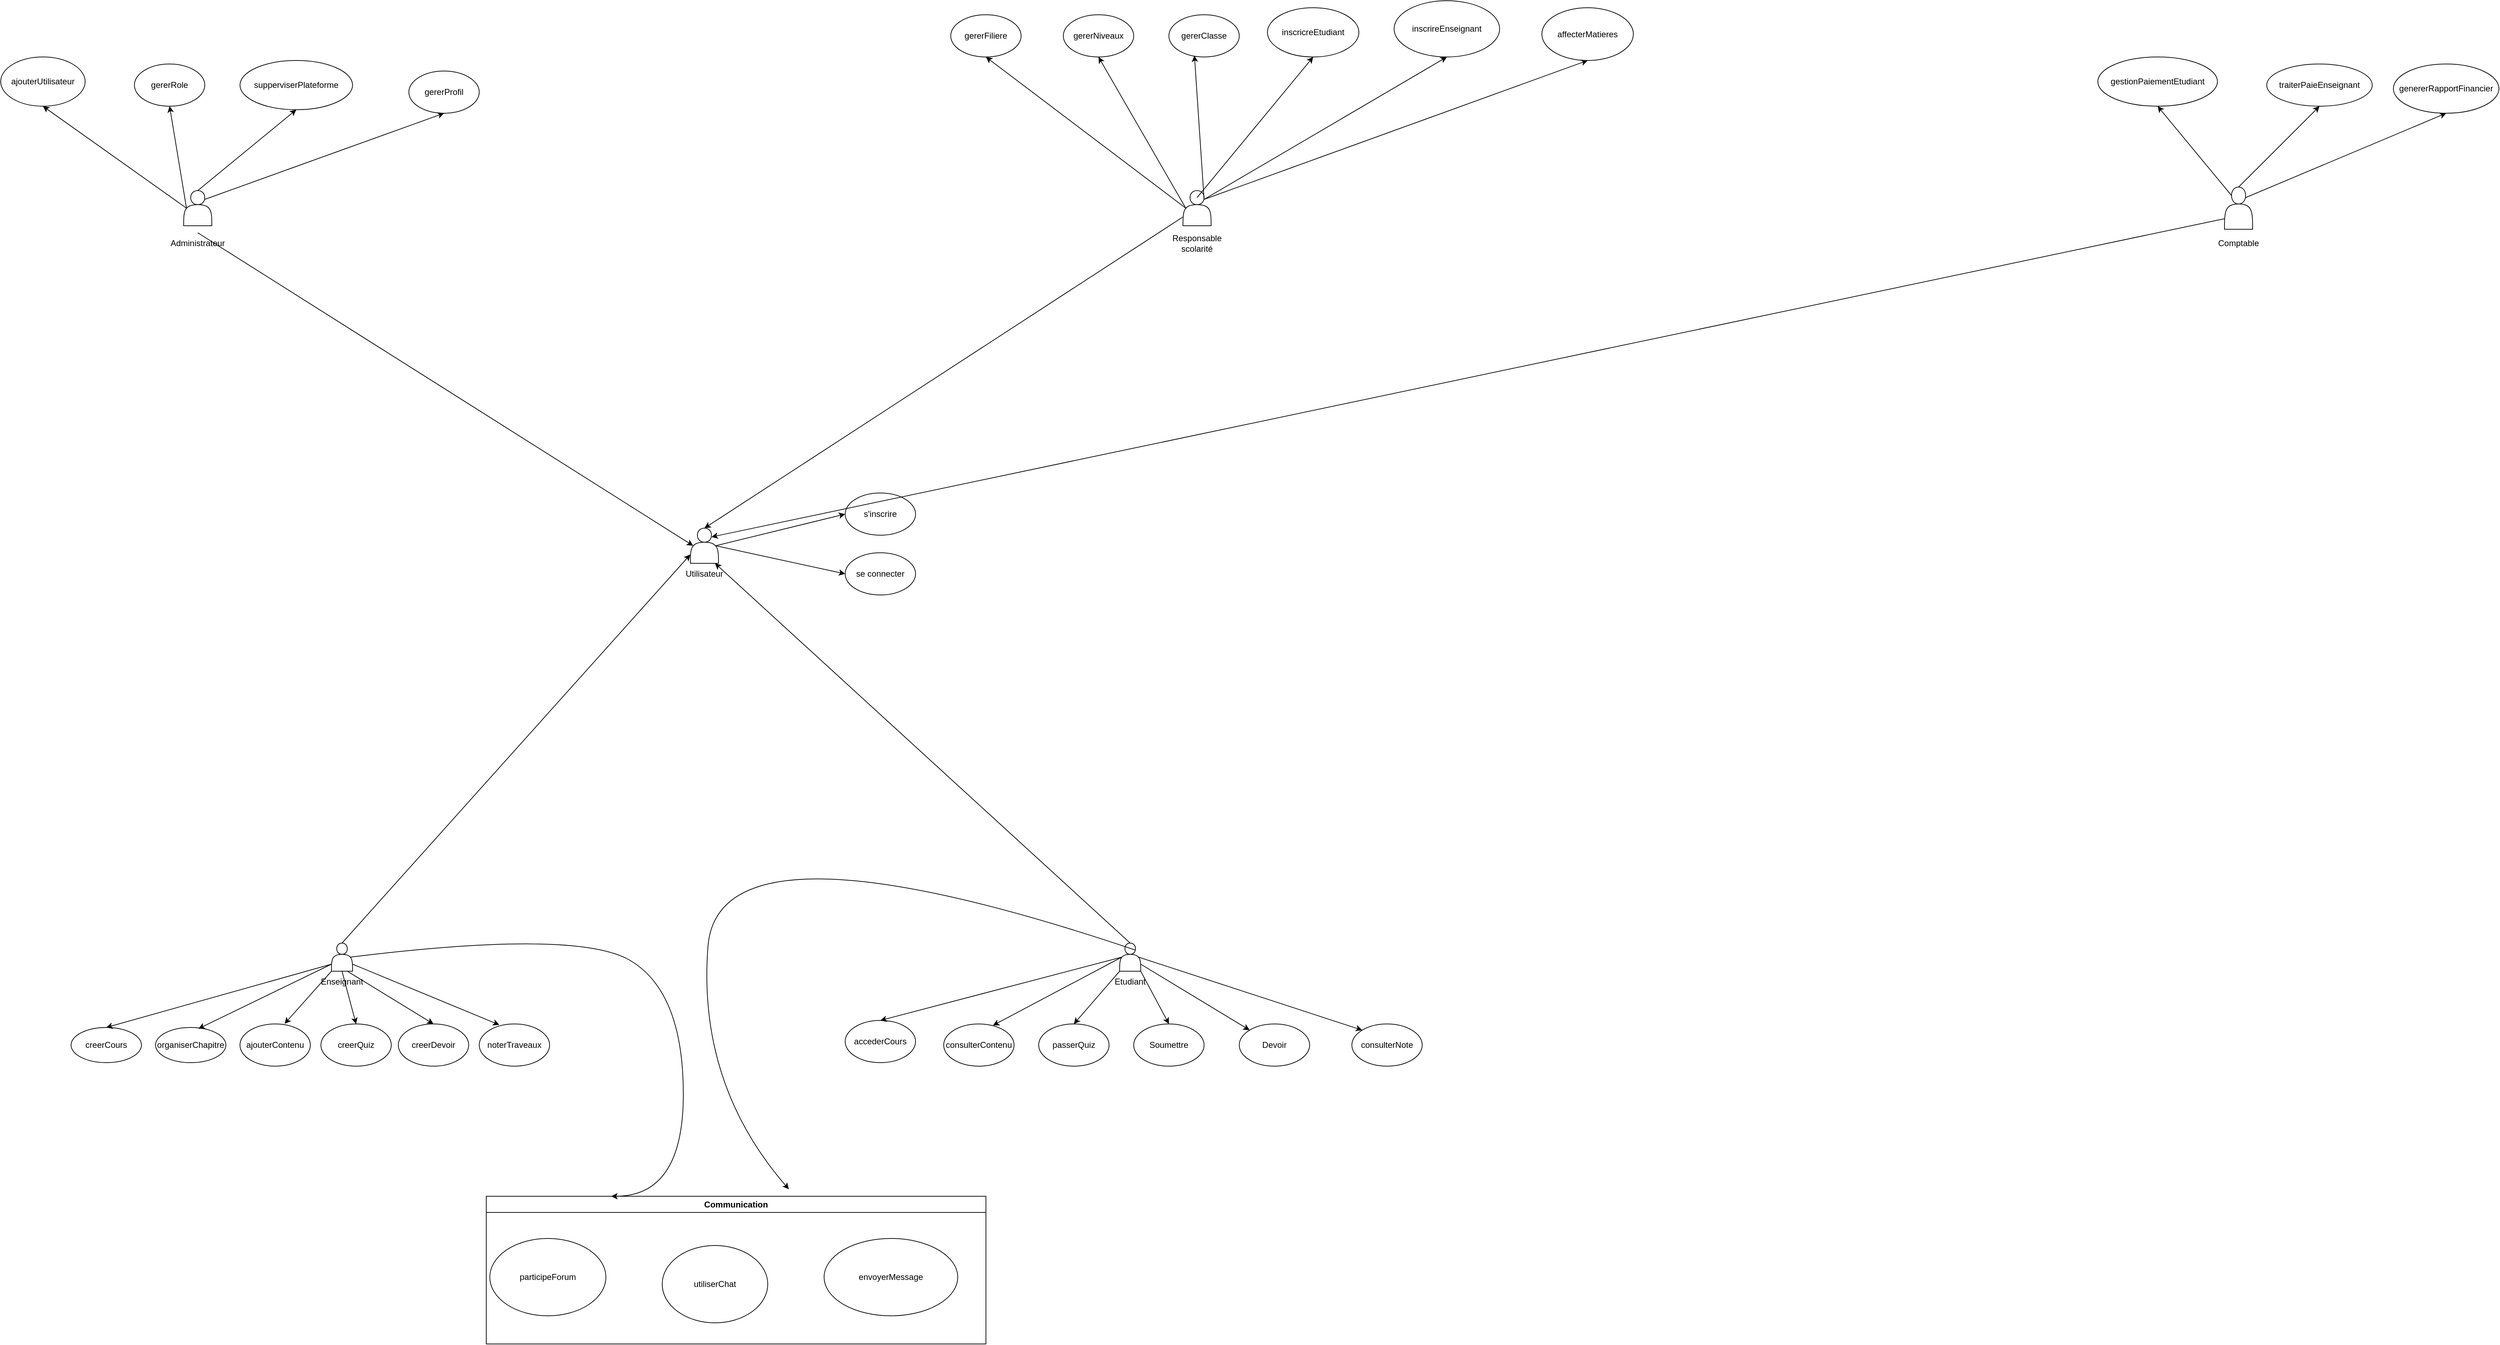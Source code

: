 <mxfile version="25.0.2">
  <diagram id="C5RBs43oDa-KdzZeNtuy" name="Page-1">
    <mxGraphModel dx="3900" dy="4320" grid="1" gridSize="10" guides="1" tooltips="1" connect="1" arrows="1" fold="1" page="0" pageScale="1" pageWidth="827" pageHeight="1169" math="0" shadow="0">
      <root>
        <mxCell id="WIyWlLk6GJQsqaUBKTNV-0" />
        <mxCell id="WIyWlLk6GJQsqaUBKTNV-1" parent="WIyWlLk6GJQsqaUBKTNV-0" />
        <mxCell id="EwRSl6hbGbTiZ6CcIf1_-13" value="" style="shape=actor;whiteSpace=wrap;html=1;" vertex="1" parent="WIyWlLk6GJQsqaUBKTNV-1">
          <mxGeometry x="620" y="-90" width="30" height="40" as="geometry" />
        </mxCell>
        <mxCell id="EwRSl6hbGbTiZ6CcIf1_-14" value="Enseignant" style="text;html=1;align=center;verticalAlign=middle;whiteSpace=wrap;rounded=0;" vertex="1" parent="WIyWlLk6GJQsqaUBKTNV-1">
          <mxGeometry x="605" y="-50" width="60" height="30" as="geometry" />
        </mxCell>
        <mxCell id="EwRSl6hbGbTiZ6CcIf1_-16" value="creerCours" style="ellipse;whiteSpace=wrap;html=1;" vertex="1" parent="WIyWlLk6GJQsqaUBKTNV-1">
          <mxGeometry x="250" y="30" width="100" height="50" as="geometry" />
        </mxCell>
        <mxCell id="EwRSl6hbGbTiZ6CcIf1_-17" value="ajouterContenu" style="ellipse;whiteSpace=wrap;html=1;" vertex="1" parent="WIyWlLk6GJQsqaUBKTNV-1">
          <mxGeometry x="490" y="25" width="100" height="60" as="geometry" />
        </mxCell>
        <mxCell id="EwRSl6hbGbTiZ6CcIf1_-19" value="creerQuiz" style="ellipse;whiteSpace=wrap;html=1;" vertex="1" parent="WIyWlLk6GJQsqaUBKTNV-1">
          <mxGeometry x="605" y="25" width="100" height="60" as="geometry" />
        </mxCell>
        <mxCell id="EwRSl6hbGbTiZ6CcIf1_-20" value="organiserChapitre" style="ellipse;whiteSpace=wrap;html=1;" vertex="1" parent="WIyWlLk6GJQsqaUBKTNV-1">
          <mxGeometry x="370" y="30" width="100" height="50" as="geometry" />
        </mxCell>
        <mxCell id="EwRSl6hbGbTiZ6CcIf1_-22" value="noterTraveaux" style="ellipse;whiteSpace=wrap;html=1;" vertex="1" parent="WIyWlLk6GJQsqaUBKTNV-1">
          <mxGeometry x="830" y="25" width="100" height="60" as="geometry" />
        </mxCell>
        <mxCell id="EwRSl6hbGbTiZ6CcIf1_-23" value="creerDevoir" style="ellipse;whiteSpace=wrap;html=1;" vertex="1" parent="WIyWlLk6GJQsqaUBKTNV-1">
          <mxGeometry x="715" y="25" width="100" height="60" as="geometry" />
        </mxCell>
        <mxCell id="EwRSl6hbGbTiZ6CcIf1_-24" value="" style="endArrow=classic;html=1;rounded=0;entryX=0.5;entryY=0;entryDx=0;entryDy=0;exitX=0;exitY=0.75;exitDx=0;exitDy=0;" edge="1" parent="WIyWlLk6GJQsqaUBKTNV-1" source="EwRSl6hbGbTiZ6CcIf1_-13" target="EwRSl6hbGbTiZ6CcIf1_-16">
          <mxGeometry width="50" height="50" relative="1" as="geometry">
            <mxPoint x="530" y="10" as="sourcePoint" />
            <mxPoint x="580" y="-40" as="targetPoint" />
          </mxGeometry>
        </mxCell>
        <mxCell id="EwRSl6hbGbTiZ6CcIf1_-25" value="" style="endArrow=classic;html=1;rounded=0;entryX=0.61;entryY=0.035;entryDx=0;entryDy=0;entryPerimeter=0;" edge="1" parent="WIyWlLk6GJQsqaUBKTNV-1" target="EwRSl6hbGbTiZ6CcIf1_-20">
          <mxGeometry width="50" height="50" relative="1" as="geometry">
            <mxPoint x="620" y="-60" as="sourcePoint" />
            <mxPoint x="580" y="-40" as="targetPoint" />
          </mxGeometry>
        </mxCell>
        <mxCell id="EwRSl6hbGbTiZ6CcIf1_-26" value="" style="endArrow=classic;html=1;rounded=0;entryX=0.634;entryY=-0.005;entryDx=0;entryDy=0;entryPerimeter=0;exitX=0.25;exitY=0;exitDx=0;exitDy=0;" edge="1" parent="WIyWlLk6GJQsqaUBKTNV-1" source="EwRSl6hbGbTiZ6CcIf1_-14" target="EwRSl6hbGbTiZ6CcIf1_-17">
          <mxGeometry width="50" height="50" relative="1" as="geometry">
            <mxPoint x="530" y="10" as="sourcePoint" />
            <mxPoint x="580" y="-40" as="targetPoint" />
          </mxGeometry>
        </mxCell>
        <mxCell id="EwRSl6hbGbTiZ6CcIf1_-27" value="" style="endArrow=classic;html=1;rounded=0;entryX=0.5;entryY=0;entryDx=0;entryDy=0;exitX=0.5;exitY=0;exitDx=0;exitDy=0;" edge="1" parent="WIyWlLk6GJQsqaUBKTNV-1" source="EwRSl6hbGbTiZ6CcIf1_-14" target="EwRSl6hbGbTiZ6CcIf1_-19">
          <mxGeometry width="50" height="50" relative="1" as="geometry">
            <mxPoint x="530" y="10" as="sourcePoint" />
            <mxPoint x="580" y="-40" as="targetPoint" />
          </mxGeometry>
        </mxCell>
        <mxCell id="EwRSl6hbGbTiZ6CcIf1_-28" value="" style="endArrow=classic;html=1;rounded=0;entryX=0.5;entryY=0;entryDx=0;entryDy=0;exitX=0.75;exitY=1;exitDx=0;exitDy=0;" edge="1" parent="WIyWlLk6GJQsqaUBKTNV-1" source="EwRSl6hbGbTiZ6CcIf1_-13" target="EwRSl6hbGbTiZ6CcIf1_-23">
          <mxGeometry width="50" height="50" relative="1" as="geometry">
            <mxPoint x="530" y="10" as="sourcePoint" />
            <mxPoint x="580" y="-40" as="targetPoint" />
          </mxGeometry>
        </mxCell>
        <mxCell id="EwRSl6hbGbTiZ6CcIf1_-29" value="" style="endArrow=classic;html=1;rounded=0;entryX=0.285;entryY=0.021;entryDx=0;entryDy=0;entryPerimeter=0;exitX=1;exitY=0.75;exitDx=0;exitDy=0;" edge="1" parent="WIyWlLk6GJQsqaUBKTNV-1" source="EwRSl6hbGbTiZ6CcIf1_-13" target="EwRSl6hbGbTiZ6CcIf1_-22">
          <mxGeometry width="50" height="50" relative="1" as="geometry">
            <mxPoint x="530" y="10" as="sourcePoint" />
            <mxPoint x="580" y="-40" as="targetPoint" />
          </mxGeometry>
        </mxCell>
        <mxCell id="EwRSl6hbGbTiZ6CcIf1_-30" value="" style="shape=actor;whiteSpace=wrap;html=1;" vertex="1" parent="WIyWlLk6GJQsqaUBKTNV-1">
          <mxGeometry x="1740" y="-90" width="30" height="40" as="geometry" />
        </mxCell>
        <mxCell id="EwRSl6hbGbTiZ6CcIf1_-32" value="Etudiant" style="text;html=1;align=center;verticalAlign=middle;whiteSpace=wrap;rounded=0;" vertex="1" parent="WIyWlLk6GJQsqaUBKTNV-1">
          <mxGeometry x="1725" y="-50" width="60" height="30" as="geometry" />
        </mxCell>
        <mxCell id="EwRSl6hbGbTiZ6CcIf1_-33" value="consulterNote" style="ellipse;whiteSpace=wrap;html=1;" vertex="1" parent="WIyWlLk6GJQsqaUBKTNV-1">
          <mxGeometry x="2070" y="25" width="100" height="60" as="geometry" />
        </mxCell>
        <mxCell id="EwRSl6hbGbTiZ6CcIf1_-34" value="Devoir" style="ellipse;whiteSpace=wrap;html=1;" vertex="1" parent="WIyWlLk6GJQsqaUBKTNV-1">
          <mxGeometry x="1910" y="25" width="100" height="60" as="geometry" />
        </mxCell>
        <mxCell id="EwRSl6hbGbTiZ6CcIf1_-35" value="Soumettre" style="ellipse;whiteSpace=wrap;html=1;" vertex="1" parent="WIyWlLk6GJQsqaUBKTNV-1">
          <mxGeometry x="1760" y="25" width="100" height="60" as="geometry" />
        </mxCell>
        <mxCell id="EwRSl6hbGbTiZ6CcIf1_-36" value="passerQuiz" style="ellipse;whiteSpace=wrap;html=1;" vertex="1" parent="WIyWlLk6GJQsqaUBKTNV-1">
          <mxGeometry x="1625" y="25" width="100" height="60" as="geometry" />
        </mxCell>
        <mxCell id="EwRSl6hbGbTiZ6CcIf1_-37" value="consulterContenu" style="ellipse;whiteSpace=wrap;html=1;" vertex="1" parent="WIyWlLk6GJQsqaUBKTNV-1">
          <mxGeometry x="1490" y="25" width="100" height="60" as="geometry" />
        </mxCell>
        <mxCell id="EwRSl6hbGbTiZ6CcIf1_-38" value="accederCours" style="ellipse;whiteSpace=wrap;html=1;" vertex="1" parent="WIyWlLk6GJQsqaUBKTNV-1">
          <mxGeometry x="1350" y="20" width="100" height="60" as="geometry" />
        </mxCell>
        <mxCell id="EwRSl6hbGbTiZ6CcIf1_-39" value="" style="endArrow=classic;html=1;rounded=0;entryX=0.5;entryY=0;entryDx=0;entryDy=0;exitX=0.1;exitY=0.5;exitDx=0;exitDy=0;exitPerimeter=0;" edge="1" parent="WIyWlLk6GJQsqaUBKTNV-1" source="EwRSl6hbGbTiZ6CcIf1_-30" target="EwRSl6hbGbTiZ6CcIf1_-38">
          <mxGeometry width="50" height="50" relative="1" as="geometry">
            <mxPoint x="1240" y="-50" as="sourcePoint" />
            <mxPoint x="1290" y="-100" as="targetPoint" />
          </mxGeometry>
        </mxCell>
        <mxCell id="EwRSl6hbGbTiZ6CcIf1_-40" value="" style="endArrow=classic;html=1;rounded=0;entryX=0.7;entryY=0.035;entryDx=0;entryDy=0;entryPerimeter=0;exitX=0.1;exitY=0.5;exitDx=0;exitDy=0;exitPerimeter=0;" edge="1" parent="WIyWlLk6GJQsqaUBKTNV-1" source="EwRSl6hbGbTiZ6CcIf1_-30" target="EwRSl6hbGbTiZ6CcIf1_-37">
          <mxGeometry width="50" height="50" relative="1" as="geometry">
            <mxPoint x="1780" y="70" as="sourcePoint" />
            <mxPoint x="1830" y="20" as="targetPoint" />
          </mxGeometry>
        </mxCell>
        <mxCell id="EwRSl6hbGbTiZ6CcIf1_-42" value="" style="endArrow=classic;html=1;rounded=0;exitX=0.25;exitY=0;exitDx=0;exitDy=0;entryX=0.5;entryY=0;entryDx=0;entryDy=0;" edge="1" parent="WIyWlLk6GJQsqaUBKTNV-1" source="EwRSl6hbGbTiZ6CcIf1_-32" target="EwRSl6hbGbTiZ6CcIf1_-36">
          <mxGeometry width="50" height="50" relative="1" as="geometry">
            <mxPoint x="1780" y="70" as="sourcePoint" />
            <mxPoint x="1670" y="20" as="targetPoint" />
          </mxGeometry>
        </mxCell>
        <mxCell id="EwRSl6hbGbTiZ6CcIf1_-43" value="" style="endArrow=classic;html=1;rounded=0;exitX=0.75;exitY=0;exitDx=0;exitDy=0;entryX=0.5;entryY=0;entryDx=0;entryDy=0;" edge="1" parent="WIyWlLk6GJQsqaUBKTNV-1" source="EwRSl6hbGbTiZ6CcIf1_-32" target="EwRSl6hbGbTiZ6CcIf1_-35">
          <mxGeometry width="50" height="50" relative="1" as="geometry">
            <mxPoint x="1780" y="70" as="sourcePoint" />
            <mxPoint x="1830" y="20" as="targetPoint" />
          </mxGeometry>
        </mxCell>
        <mxCell id="EwRSl6hbGbTiZ6CcIf1_-44" value="" style="endArrow=classic;html=1;rounded=0;exitX=1;exitY=0.75;exitDx=0;exitDy=0;entryX=0;entryY=0;entryDx=0;entryDy=0;" edge="1" parent="WIyWlLk6GJQsqaUBKTNV-1" source="EwRSl6hbGbTiZ6CcIf1_-30" target="EwRSl6hbGbTiZ6CcIf1_-34">
          <mxGeometry width="50" height="50" relative="1" as="geometry">
            <mxPoint x="1780" y="70" as="sourcePoint" />
            <mxPoint x="1830" y="20" as="targetPoint" />
          </mxGeometry>
        </mxCell>
        <mxCell id="EwRSl6hbGbTiZ6CcIf1_-45" value="" style="endArrow=classic;html=1;rounded=0;exitX=0.9;exitY=0.5;exitDx=0;exitDy=0;exitPerimeter=0;entryX=0;entryY=0;entryDx=0;entryDy=0;" edge="1" parent="WIyWlLk6GJQsqaUBKTNV-1" source="EwRSl6hbGbTiZ6CcIf1_-30" target="EwRSl6hbGbTiZ6CcIf1_-33">
          <mxGeometry width="50" height="50" relative="1" as="geometry">
            <mxPoint x="1780" y="70" as="sourcePoint" />
            <mxPoint x="1830" y="20" as="targetPoint" />
          </mxGeometry>
        </mxCell>
        <mxCell id="EwRSl6hbGbTiZ6CcIf1_-46" value="" style="shape=actor;whiteSpace=wrap;html=1;" vertex="1" parent="WIyWlLk6GJQsqaUBKTNV-1">
          <mxGeometry x="1130" y="-680" width="40" height="50" as="geometry" />
        </mxCell>
        <mxCell id="EwRSl6hbGbTiZ6CcIf1_-47" value="Utilisateur" style="text;html=1;align=center;verticalAlign=middle;whiteSpace=wrap;rounded=0;" vertex="1" parent="WIyWlLk6GJQsqaUBKTNV-1">
          <mxGeometry x="1120" y="-630" width="60" height="30" as="geometry" />
        </mxCell>
        <mxCell id="EwRSl6hbGbTiZ6CcIf1_-49" value="se connecter" style="ellipse;whiteSpace=wrap;html=1;" vertex="1" parent="WIyWlLk6GJQsqaUBKTNV-1">
          <mxGeometry x="1350" y="-645" width="100" height="60" as="geometry" />
        </mxCell>
        <mxCell id="EwRSl6hbGbTiZ6CcIf1_-50" value="s&#39;inscrire" style="ellipse;whiteSpace=wrap;html=1;" vertex="1" parent="WIyWlLk6GJQsqaUBKTNV-1">
          <mxGeometry x="1350" y="-730" width="100" height="60" as="geometry" />
        </mxCell>
        <mxCell id="EwRSl6hbGbTiZ6CcIf1_-51" value="" style="endArrow=classic;html=1;rounded=0;entryX=0;entryY=0.5;entryDx=0;entryDy=0;exitX=0.9;exitY=0.5;exitDx=0;exitDy=0;exitPerimeter=0;" edge="1" parent="WIyWlLk6GJQsqaUBKTNV-1" source="EwRSl6hbGbTiZ6CcIf1_-46" target="EwRSl6hbGbTiZ6CcIf1_-50">
          <mxGeometry width="50" height="50" relative="1" as="geometry">
            <mxPoint x="1050" y="-350" as="sourcePoint" />
            <mxPoint x="1100" y="-400" as="targetPoint" />
          </mxGeometry>
        </mxCell>
        <mxCell id="EwRSl6hbGbTiZ6CcIf1_-52" value="" style="endArrow=classic;html=1;rounded=0;entryX=0;entryY=0.5;entryDx=0;entryDy=0;exitX=0.9;exitY=0.5;exitDx=0;exitDy=0;exitPerimeter=0;" edge="1" parent="WIyWlLk6GJQsqaUBKTNV-1" source="EwRSl6hbGbTiZ6CcIf1_-46" target="EwRSl6hbGbTiZ6CcIf1_-49">
          <mxGeometry width="50" height="50" relative="1" as="geometry">
            <mxPoint x="1050" y="-350" as="sourcePoint" />
            <mxPoint x="1100" y="-400" as="targetPoint" />
          </mxGeometry>
        </mxCell>
        <mxCell id="EwRSl6hbGbTiZ6CcIf1_-53" value="" style="endArrow=classic;html=1;rounded=0;exitX=0.5;exitY=0;exitDx=0;exitDy=0;entryX=0;entryY=0.75;entryDx=0;entryDy=0;" edge="1" parent="WIyWlLk6GJQsqaUBKTNV-1" source="EwRSl6hbGbTiZ6CcIf1_-13" target="EwRSl6hbGbTiZ6CcIf1_-46">
          <mxGeometry width="50" height="50" relative="1" as="geometry">
            <mxPoint x="1050" y="-350" as="sourcePoint" />
            <mxPoint x="1100" y="-400" as="targetPoint" />
          </mxGeometry>
        </mxCell>
        <mxCell id="EwRSl6hbGbTiZ6CcIf1_-54" value="" style="endArrow=classic;html=1;rounded=0;exitX=0.5;exitY=0;exitDx=0;exitDy=0;entryX=0.75;entryY=0;entryDx=0;entryDy=0;" edge="1" parent="WIyWlLk6GJQsqaUBKTNV-1" source="EwRSl6hbGbTiZ6CcIf1_-30" target="EwRSl6hbGbTiZ6CcIf1_-47">
          <mxGeometry width="50" height="50" relative="1" as="geometry">
            <mxPoint x="1050" y="-350" as="sourcePoint" />
            <mxPoint x="1100" y="-400" as="targetPoint" />
          </mxGeometry>
        </mxCell>
        <mxCell id="EwRSl6hbGbTiZ6CcIf1_-55" value="" style="shape=actor;whiteSpace=wrap;html=1;" vertex="1" parent="WIyWlLk6GJQsqaUBKTNV-1">
          <mxGeometry x="410" y="-1160" width="40" height="50" as="geometry" />
        </mxCell>
        <mxCell id="EwRSl6hbGbTiZ6CcIf1_-56" value="Administrateur" style="text;html=1;align=center;verticalAlign=middle;whiteSpace=wrap;rounded=0;" vertex="1" parent="WIyWlLk6GJQsqaUBKTNV-1">
          <mxGeometry x="400" y="-1100" width="60" height="30" as="geometry" />
        </mxCell>
        <mxCell id="EwRSl6hbGbTiZ6CcIf1_-57" value="supperviserPlateforme" style="ellipse;whiteSpace=wrap;html=1;" vertex="1" parent="WIyWlLk6GJQsqaUBKTNV-1">
          <mxGeometry x="490" y="-1345" width="160" height="70" as="geometry" />
        </mxCell>
        <mxCell id="EwRSl6hbGbTiZ6CcIf1_-58" value="gererRole" style="ellipse;whiteSpace=wrap;html=1;" vertex="1" parent="WIyWlLk6GJQsqaUBKTNV-1">
          <mxGeometry x="340" y="-1340" width="100" height="60" as="geometry" />
        </mxCell>
        <mxCell id="EwRSl6hbGbTiZ6CcIf1_-59" value="ajouterUtilisateur" style="ellipse;whiteSpace=wrap;html=1;" vertex="1" parent="WIyWlLk6GJQsqaUBKTNV-1">
          <mxGeometry x="150" y="-1350" width="120" height="70" as="geometry" />
        </mxCell>
        <mxCell id="EwRSl6hbGbTiZ6CcIf1_-60" value="gererProfil" style="ellipse;whiteSpace=wrap;html=1;" vertex="1" parent="WIyWlLk6GJQsqaUBKTNV-1">
          <mxGeometry x="730" y="-1330" width="100" height="60" as="geometry" />
        </mxCell>
        <mxCell id="EwRSl6hbGbTiZ6CcIf1_-61" value="" style="shape=actor;whiteSpace=wrap;html=1;" vertex="1" parent="WIyWlLk6GJQsqaUBKTNV-1">
          <mxGeometry x="1830" y="-1160" width="40" height="50" as="geometry" />
        </mxCell>
        <mxCell id="EwRSl6hbGbTiZ6CcIf1_-62" value="Responsable scolarité" style="text;html=1;align=center;verticalAlign=middle;whiteSpace=wrap;rounded=0;" vertex="1" parent="WIyWlLk6GJQsqaUBKTNV-1">
          <mxGeometry x="1820" y="-1100" width="60" height="30" as="geometry" />
        </mxCell>
        <mxCell id="EwRSl6hbGbTiZ6CcIf1_-63" value="gererFiliere" style="ellipse;whiteSpace=wrap;html=1;" vertex="1" parent="WIyWlLk6GJQsqaUBKTNV-1">
          <mxGeometry x="1500" y="-1410" width="100" height="60" as="geometry" />
        </mxCell>
        <mxCell id="EwRSl6hbGbTiZ6CcIf1_-64" value="affecterMatieres" style="ellipse;whiteSpace=wrap;html=1;" vertex="1" parent="WIyWlLk6GJQsqaUBKTNV-1">
          <mxGeometry x="2340" y="-1420" width="130" height="75" as="geometry" />
        </mxCell>
        <mxCell id="EwRSl6hbGbTiZ6CcIf1_-65" value="inscrireEnseignant" style="ellipse;whiteSpace=wrap;html=1;" vertex="1" parent="WIyWlLk6GJQsqaUBKTNV-1">
          <mxGeometry x="2130" y="-1430" width="150" height="80" as="geometry" />
        </mxCell>
        <mxCell id="EwRSl6hbGbTiZ6CcIf1_-66" value="inscricreEtudiant" style="ellipse;whiteSpace=wrap;html=1;" vertex="1" parent="WIyWlLk6GJQsqaUBKTNV-1">
          <mxGeometry x="1950" y="-1420" width="130" height="70" as="geometry" />
        </mxCell>
        <mxCell id="EwRSl6hbGbTiZ6CcIf1_-67" value="gererClasse" style="ellipse;whiteSpace=wrap;html=1;" vertex="1" parent="WIyWlLk6GJQsqaUBKTNV-1">
          <mxGeometry x="1810" y="-1410" width="100" height="60" as="geometry" />
        </mxCell>
        <mxCell id="EwRSl6hbGbTiZ6CcIf1_-68" value="gererNiveaux" style="ellipse;whiteSpace=wrap;html=1;" vertex="1" parent="WIyWlLk6GJQsqaUBKTNV-1">
          <mxGeometry x="1660" y="-1410" width="100" height="60" as="geometry" />
        </mxCell>
        <mxCell id="EwRSl6hbGbTiZ6CcIf1_-69" value="" style="endArrow=classic;html=1;rounded=0;entryX=0.5;entryY=1;entryDx=0;entryDy=0;exitX=0.1;exitY=0.5;exitDx=0;exitDy=0;exitPerimeter=0;" edge="1" parent="WIyWlLk6GJQsqaUBKTNV-1" source="EwRSl6hbGbTiZ6CcIf1_-55" target="EwRSl6hbGbTiZ6CcIf1_-59">
          <mxGeometry width="50" height="50" relative="1" as="geometry">
            <mxPoint x="370" y="-1120" as="sourcePoint" />
            <mxPoint x="420" y="-1170" as="targetPoint" />
          </mxGeometry>
        </mxCell>
        <mxCell id="EwRSl6hbGbTiZ6CcIf1_-70" value="" style="endArrow=classic;html=1;rounded=0;entryX=0.5;entryY=1;entryDx=0;entryDy=0;exitX=0.1;exitY=0.5;exitDx=0;exitDy=0;exitPerimeter=0;" edge="1" parent="WIyWlLk6GJQsqaUBKTNV-1" source="EwRSl6hbGbTiZ6CcIf1_-55" target="EwRSl6hbGbTiZ6CcIf1_-58">
          <mxGeometry width="50" height="50" relative="1" as="geometry">
            <mxPoint x="370" y="-1120" as="sourcePoint" />
            <mxPoint x="420" y="-1170" as="targetPoint" />
          </mxGeometry>
        </mxCell>
        <mxCell id="EwRSl6hbGbTiZ6CcIf1_-71" value="" style="endArrow=classic;html=1;rounded=0;entryX=0.5;entryY=1;entryDx=0;entryDy=0;exitX=0.5;exitY=0;exitDx=0;exitDy=0;" edge="1" parent="WIyWlLk6GJQsqaUBKTNV-1" source="EwRSl6hbGbTiZ6CcIf1_-55" target="EwRSl6hbGbTiZ6CcIf1_-57">
          <mxGeometry width="50" height="50" relative="1" as="geometry">
            <mxPoint x="370" y="-1120" as="sourcePoint" />
            <mxPoint x="420" y="-1170" as="targetPoint" />
          </mxGeometry>
        </mxCell>
        <mxCell id="EwRSl6hbGbTiZ6CcIf1_-72" value="" style="endArrow=classic;html=1;rounded=0;entryX=0.5;entryY=1;entryDx=0;entryDy=0;exitX=0.75;exitY=0.25;exitDx=0;exitDy=0;exitPerimeter=0;" edge="1" parent="WIyWlLk6GJQsqaUBKTNV-1" source="EwRSl6hbGbTiZ6CcIf1_-55" target="EwRSl6hbGbTiZ6CcIf1_-60">
          <mxGeometry width="50" height="50" relative="1" as="geometry">
            <mxPoint x="370" y="-1120" as="sourcePoint" />
            <mxPoint x="420" y="-1170" as="targetPoint" />
          </mxGeometry>
        </mxCell>
        <mxCell id="EwRSl6hbGbTiZ6CcIf1_-73" value="" style="endArrow=classic;html=1;rounded=0;entryX=0.5;entryY=1;entryDx=0;entryDy=0;exitX=0.1;exitY=0.5;exitDx=0;exitDy=0;exitPerimeter=0;" edge="1" parent="WIyWlLk6GJQsqaUBKTNV-1" source="EwRSl6hbGbTiZ6CcIf1_-61" target="EwRSl6hbGbTiZ6CcIf1_-63">
          <mxGeometry width="50" height="50" relative="1" as="geometry">
            <mxPoint x="1820" y="-1150" as="sourcePoint" />
            <mxPoint x="1900" y="-1170" as="targetPoint" />
          </mxGeometry>
        </mxCell>
        <mxCell id="EwRSl6hbGbTiZ6CcIf1_-74" value="" style="endArrow=classic;html=1;rounded=0;entryX=0.5;entryY=1;entryDx=0;entryDy=0;exitX=0.1;exitY=0.5;exitDx=0;exitDy=0;exitPerimeter=0;" edge="1" parent="WIyWlLk6GJQsqaUBKTNV-1" source="EwRSl6hbGbTiZ6CcIf1_-61" target="EwRSl6hbGbTiZ6CcIf1_-68">
          <mxGeometry width="50" height="50" relative="1" as="geometry">
            <mxPoint x="1850" y="-1120" as="sourcePoint" />
            <mxPoint x="1900" y="-1170" as="targetPoint" />
          </mxGeometry>
        </mxCell>
        <mxCell id="EwRSl6hbGbTiZ6CcIf1_-75" value="" style="endArrow=classic;html=1;rounded=0;entryX=0.363;entryY=0.967;entryDx=0;entryDy=0;entryPerimeter=0;exitX=0.75;exitY=0.25;exitDx=0;exitDy=0;exitPerimeter=0;" edge="1" parent="WIyWlLk6GJQsqaUBKTNV-1" source="EwRSl6hbGbTiZ6CcIf1_-61" target="EwRSl6hbGbTiZ6CcIf1_-67">
          <mxGeometry width="50" height="50" relative="1" as="geometry">
            <mxPoint x="1846" y="-1160" as="sourcePoint" />
            <mxPoint x="1900" y="-1170" as="targetPoint" />
          </mxGeometry>
        </mxCell>
        <mxCell id="EwRSl6hbGbTiZ6CcIf1_-76" value="" style="endArrow=classic;html=1;rounded=0;entryX=0.5;entryY=1;entryDx=0;entryDy=0;" edge="1" parent="WIyWlLk6GJQsqaUBKTNV-1" target="EwRSl6hbGbTiZ6CcIf1_-66">
          <mxGeometry width="50" height="50" relative="1" as="geometry">
            <mxPoint x="1850" y="-1150" as="sourcePoint" />
            <mxPoint x="1900" y="-1170" as="targetPoint" />
          </mxGeometry>
        </mxCell>
        <mxCell id="EwRSl6hbGbTiZ6CcIf1_-77" value="" style="endArrow=classic;html=1;rounded=0;entryX=0.5;entryY=1;entryDx=0;entryDy=0;exitX=0.75;exitY=0.25;exitDx=0;exitDy=0;exitPerimeter=0;" edge="1" parent="WIyWlLk6GJQsqaUBKTNV-1" source="EwRSl6hbGbTiZ6CcIf1_-61" target="EwRSl6hbGbTiZ6CcIf1_-65">
          <mxGeometry width="50" height="50" relative="1" as="geometry">
            <mxPoint x="1850" y="-1120" as="sourcePoint" />
            <mxPoint x="1900" y="-1170" as="targetPoint" />
          </mxGeometry>
        </mxCell>
        <mxCell id="EwRSl6hbGbTiZ6CcIf1_-78" value="" style="endArrow=classic;html=1;rounded=0;entryX=0.5;entryY=1;entryDx=0;entryDy=0;exitX=0.75;exitY=0.25;exitDx=0;exitDy=0;exitPerimeter=0;" edge="1" parent="WIyWlLk6GJQsqaUBKTNV-1" source="EwRSl6hbGbTiZ6CcIf1_-61" target="EwRSl6hbGbTiZ6CcIf1_-64">
          <mxGeometry width="50" height="50" relative="1" as="geometry">
            <mxPoint x="1850" y="-1120" as="sourcePoint" />
            <mxPoint x="1900" y="-1170" as="targetPoint" />
          </mxGeometry>
        </mxCell>
        <mxCell id="EwRSl6hbGbTiZ6CcIf1_-79" value="" style="shape=actor;whiteSpace=wrap;html=1;" vertex="1" parent="WIyWlLk6GJQsqaUBKTNV-1">
          <mxGeometry x="3310" y="-1165" width="40" height="60" as="geometry" />
        </mxCell>
        <mxCell id="EwRSl6hbGbTiZ6CcIf1_-80" value="Comptable" style="text;html=1;align=center;verticalAlign=middle;whiteSpace=wrap;rounded=0;" vertex="1" parent="WIyWlLk6GJQsqaUBKTNV-1">
          <mxGeometry x="3300" y="-1100" width="60" height="30" as="geometry" />
        </mxCell>
        <mxCell id="EwRSl6hbGbTiZ6CcIf1_-82" value="genererRapportFinancier" style="ellipse;whiteSpace=wrap;html=1;" vertex="1" parent="WIyWlLk6GJQsqaUBKTNV-1">
          <mxGeometry x="3550" y="-1340" width="150" height="70" as="geometry" />
        </mxCell>
        <mxCell id="EwRSl6hbGbTiZ6CcIf1_-83" value="traiterPaieEnseignant" style="ellipse;whiteSpace=wrap;html=1;" vertex="1" parent="WIyWlLk6GJQsqaUBKTNV-1">
          <mxGeometry x="3370" y="-1340" width="150" height="60" as="geometry" />
        </mxCell>
        <mxCell id="EwRSl6hbGbTiZ6CcIf1_-84" value="gestionPaiementEtudiant" style="ellipse;whiteSpace=wrap;html=1;" vertex="1" parent="WIyWlLk6GJQsqaUBKTNV-1">
          <mxGeometry x="3130" y="-1350" width="170" height="70" as="geometry" />
        </mxCell>
        <mxCell id="EwRSl6hbGbTiZ6CcIf1_-85" value="" style="endArrow=classic;html=1;rounded=0;entryX=0.5;entryY=1;entryDx=0;entryDy=0;exitX=0.25;exitY=0.2;exitDx=0;exitDy=0;exitPerimeter=0;" edge="1" parent="WIyWlLk6GJQsqaUBKTNV-1" source="EwRSl6hbGbTiZ6CcIf1_-79" target="EwRSl6hbGbTiZ6CcIf1_-84">
          <mxGeometry width="50" height="50" relative="1" as="geometry">
            <mxPoint x="3210" y="-1010" as="sourcePoint" />
            <mxPoint x="3260" y="-1060" as="targetPoint" />
          </mxGeometry>
        </mxCell>
        <mxCell id="EwRSl6hbGbTiZ6CcIf1_-86" value="" style="endArrow=classic;html=1;rounded=0;entryX=0.5;entryY=1;entryDx=0;entryDy=0;exitX=0.5;exitY=0;exitDx=0;exitDy=0;" edge="1" parent="WIyWlLk6GJQsqaUBKTNV-1" source="EwRSl6hbGbTiZ6CcIf1_-79" target="EwRSl6hbGbTiZ6CcIf1_-83">
          <mxGeometry width="50" height="50" relative="1" as="geometry">
            <mxPoint x="3210" y="-1010" as="sourcePoint" />
            <mxPoint x="3260" y="-1060" as="targetPoint" />
          </mxGeometry>
        </mxCell>
        <mxCell id="EwRSl6hbGbTiZ6CcIf1_-87" value="" style="endArrow=classic;html=1;rounded=0;entryX=0.5;entryY=1;entryDx=0;entryDy=0;exitX=0.75;exitY=0.25;exitDx=0;exitDy=0;exitPerimeter=0;" edge="1" parent="WIyWlLk6GJQsqaUBKTNV-1" source="EwRSl6hbGbTiZ6CcIf1_-79" target="EwRSl6hbGbTiZ6CcIf1_-82">
          <mxGeometry width="50" height="50" relative="1" as="geometry">
            <mxPoint x="3210" y="-1010" as="sourcePoint" />
            <mxPoint x="3260" y="-1060" as="targetPoint" />
          </mxGeometry>
        </mxCell>
        <mxCell id="EwRSl6hbGbTiZ6CcIf1_-88" value="" style="endArrow=classic;html=1;rounded=0;exitX=0.5;exitY=0;exitDx=0;exitDy=0;entryX=0.1;entryY=0.5;entryDx=0;entryDy=0;entryPerimeter=0;" edge="1" parent="WIyWlLk6GJQsqaUBKTNV-1" source="EwRSl6hbGbTiZ6CcIf1_-56" target="EwRSl6hbGbTiZ6CcIf1_-46">
          <mxGeometry width="50" height="50" relative="1" as="geometry">
            <mxPoint x="690" y="-630" as="sourcePoint" />
            <mxPoint x="740" y="-680" as="targetPoint" />
          </mxGeometry>
        </mxCell>
        <mxCell id="EwRSl6hbGbTiZ6CcIf1_-89" value="" style="endArrow=classic;html=1;rounded=0;exitX=0;exitY=0.75;exitDx=0;exitDy=0;entryX=0.5;entryY=0;entryDx=0;entryDy=0;" edge="1" parent="WIyWlLk6GJQsqaUBKTNV-1" source="EwRSl6hbGbTiZ6CcIf1_-61" target="EwRSl6hbGbTiZ6CcIf1_-46">
          <mxGeometry width="50" height="50" relative="1" as="geometry">
            <mxPoint x="1330" y="-630" as="sourcePoint" />
            <mxPoint x="1380" y="-680" as="targetPoint" />
          </mxGeometry>
        </mxCell>
        <mxCell id="EwRSl6hbGbTiZ6CcIf1_-90" value="" style="endArrow=classic;html=1;rounded=0;entryX=0.75;entryY=0.25;entryDx=0;entryDy=0;entryPerimeter=0;exitX=0;exitY=0.75;exitDx=0;exitDy=0;" edge="1" parent="WIyWlLk6GJQsqaUBKTNV-1" source="EwRSl6hbGbTiZ6CcIf1_-79" target="EwRSl6hbGbTiZ6CcIf1_-46">
          <mxGeometry width="50" height="50" relative="1" as="geometry">
            <mxPoint x="1760" y="-630" as="sourcePoint" />
            <mxPoint x="1810" y="-680" as="targetPoint" />
          </mxGeometry>
        </mxCell>
        <mxCell id="EwRSl6hbGbTiZ6CcIf1_-92" value="Communication" style="swimlane;whiteSpace=wrap;html=1;" vertex="1" parent="WIyWlLk6GJQsqaUBKTNV-1">
          <mxGeometry x="840" y="270" width="710" height="210" as="geometry" />
        </mxCell>
        <mxCell id="EwRSl6hbGbTiZ6CcIf1_-95" value="envoyerMessage" style="ellipse;whiteSpace=wrap;html=1;" vertex="1" parent="EwRSl6hbGbTiZ6CcIf1_-92">
          <mxGeometry x="480" y="60" width="190" height="110" as="geometry" />
        </mxCell>
        <mxCell id="EwRSl6hbGbTiZ6CcIf1_-94" value="utiliserChat" style="ellipse;whiteSpace=wrap;html=1;" vertex="1" parent="EwRSl6hbGbTiZ6CcIf1_-92">
          <mxGeometry x="250" y="70" width="150" height="110" as="geometry" />
        </mxCell>
        <mxCell id="EwRSl6hbGbTiZ6CcIf1_-93" value="participeForum" style="ellipse;whiteSpace=wrap;html=1;" vertex="1" parent="WIyWlLk6GJQsqaUBKTNV-1">
          <mxGeometry x="845" y="330" width="165" height="110" as="geometry" />
        </mxCell>
        <mxCell id="EwRSl6hbGbTiZ6CcIf1_-98" value="" style="curved=1;endArrow=classic;html=1;rounded=0;exitX=0.9;exitY=0.5;exitDx=0;exitDy=0;exitPerimeter=0;entryX=0.25;entryY=0;entryDx=0;entryDy=0;" edge="1" parent="WIyWlLk6GJQsqaUBKTNV-1" source="EwRSl6hbGbTiZ6CcIf1_-13" target="EwRSl6hbGbTiZ6CcIf1_-92">
          <mxGeometry width="50" height="50" relative="1" as="geometry">
            <mxPoint x="1120" y="320" as="sourcePoint" />
            <mxPoint x="1170" y="270" as="targetPoint" />
            <Array as="points">
              <mxPoint x="970" y="-110" />
              <mxPoint x="1120" y="-20" />
              <mxPoint x="1120" y="270" />
            </Array>
          </mxGeometry>
        </mxCell>
        <mxCell id="EwRSl6hbGbTiZ6CcIf1_-101" value="" style="curved=1;endArrow=classic;html=1;rounded=0;exitX=0.75;exitY=0.25;exitDx=0;exitDy=0;exitPerimeter=0;" edge="1" parent="WIyWlLk6GJQsqaUBKTNV-1" source="EwRSl6hbGbTiZ6CcIf1_-30">
          <mxGeometry width="50" height="50" relative="1" as="geometry">
            <mxPoint x="1120" y="-280" as="sourcePoint" />
            <mxPoint x="1270" y="260" as="targetPoint" />
            <Array as="points">
              <mxPoint x="1170" y="-280" />
              <mxPoint x="1140" y="110" />
            </Array>
          </mxGeometry>
        </mxCell>
      </root>
    </mxGraphModel>
  </diagram>
</mxfile>
